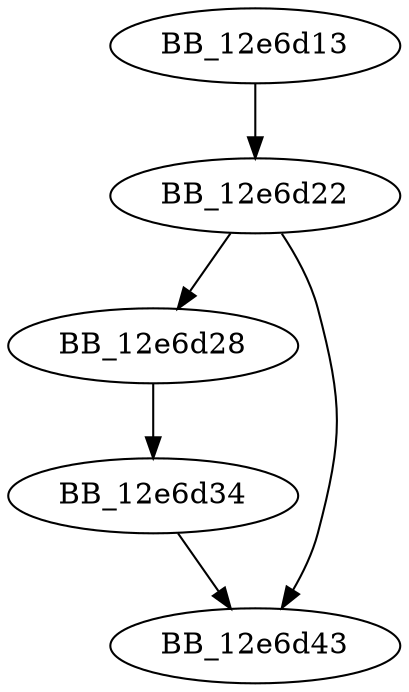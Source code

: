 DiGraph ___set_flsgetvalue{
BB_12e6d13->BB_12e6d22
BB_12e6d22->BB_12e6d28
BB_12e6d22->BB_12e6d43
BB_12e6d28->BB_12e6d34
BB_12e6d34->BB_12e6d43
}
